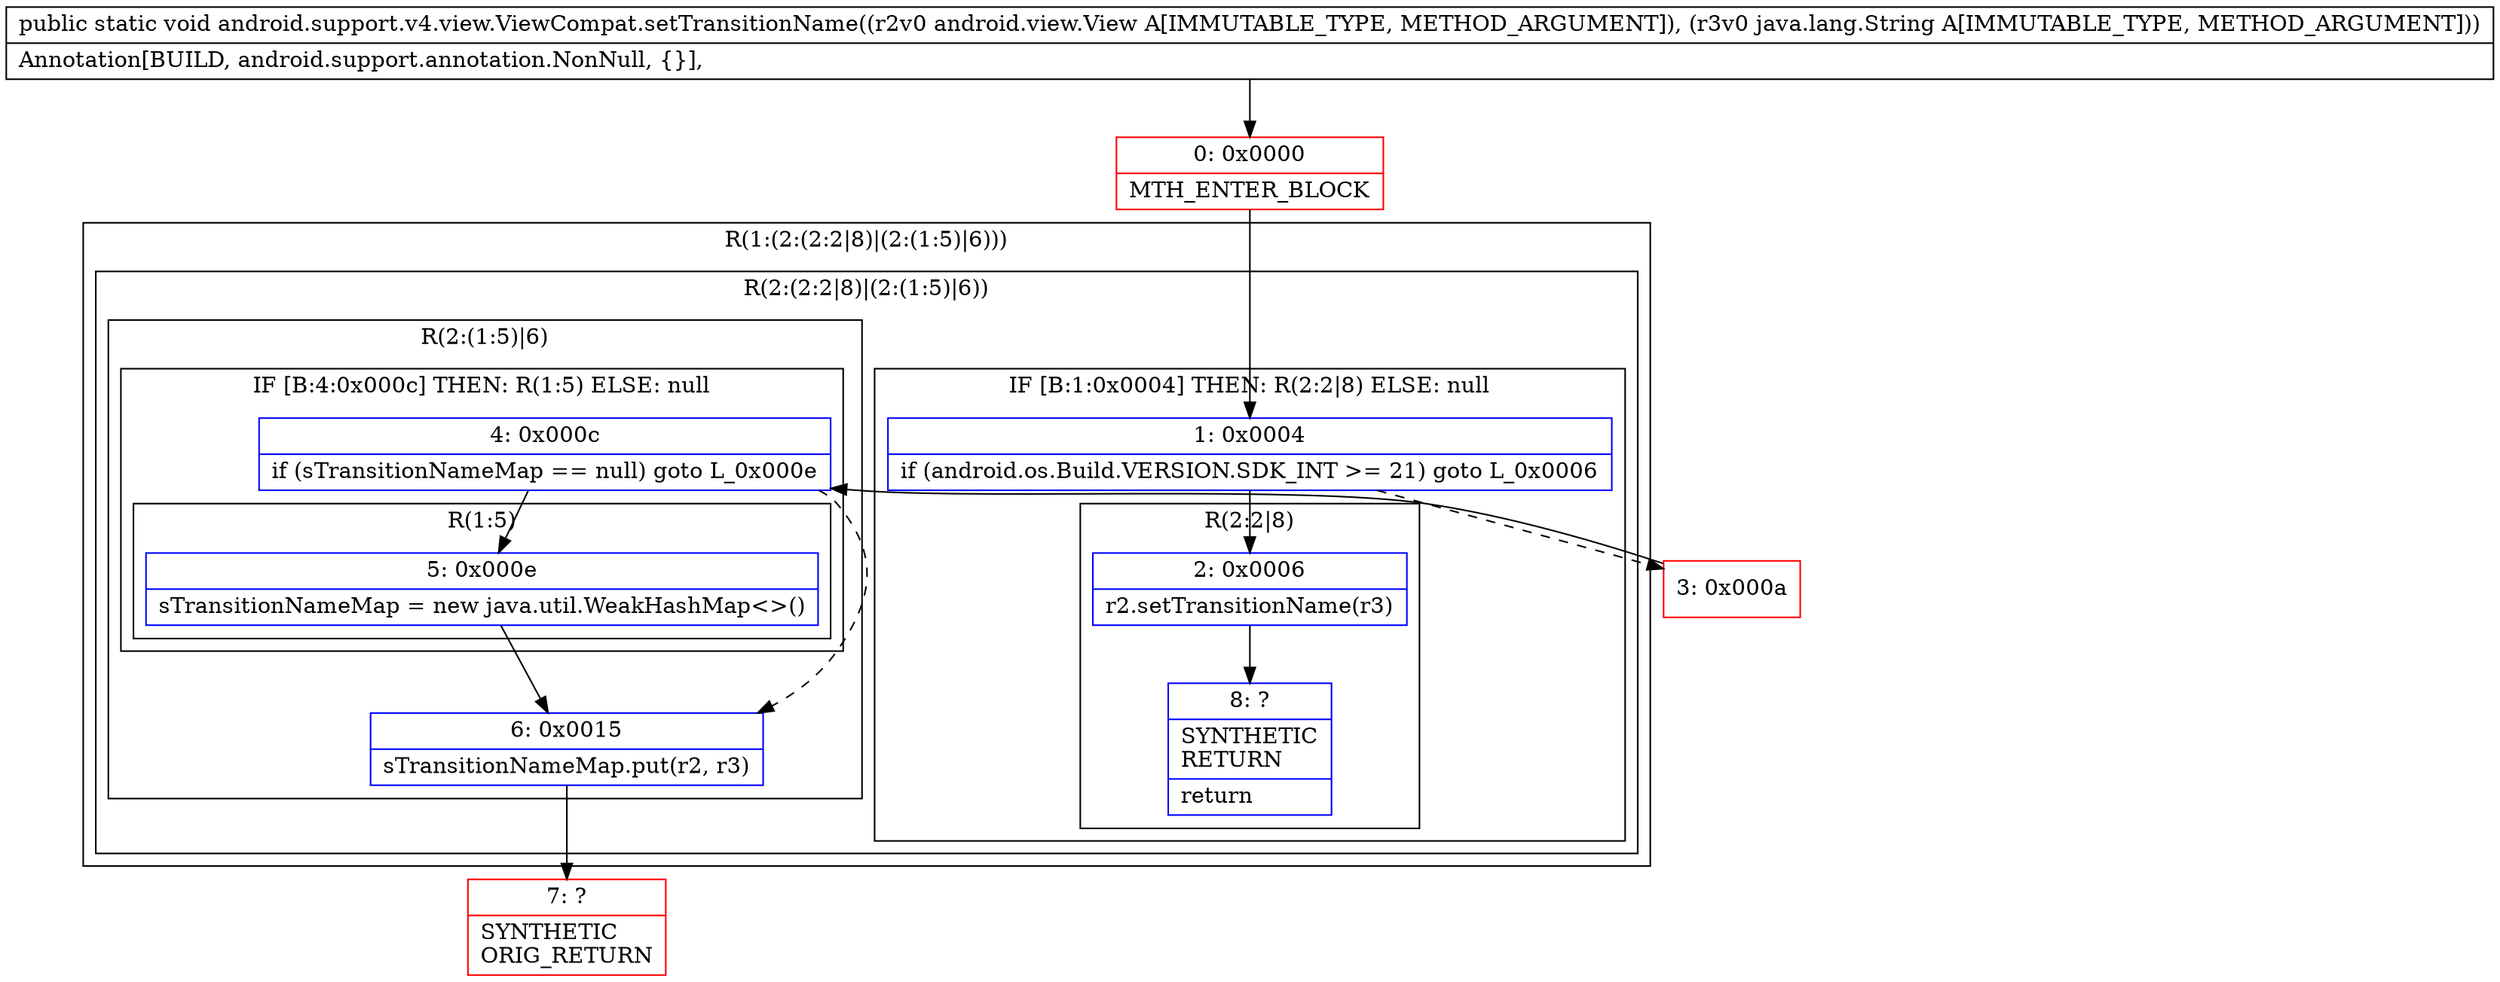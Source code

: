 digraph "CFG forandroid.support.v4.view.ViewCompat.setTransitionName(Landroid\/view\/View;Ljava\/lang\/String;)V" {
subgraph cluster_Region_540634427 {
label = "R(1:(2:(2:2|8)|(2:(1:5)|6)))";
node [shape=record,color=blue];
subgraph cluster_Region_922803282 {
label = "R(2:(2:2|8)|(2:(1:5)|6))";
node [shape=record,color=blue];
subgraph cluster_IfRegion_3909884 {
label = "IF [B:1:0x0004] THEN: R(2:2|8) ELSE: null";
node [shape=record,color=blue];
Node_1 [shape=record,label="{1\:\ 0x0004|if (android.os.Build.VERSION.SDK_INT \>= 21) goto L_0x0006\l}"];
subgraph cluster_Region_286808003 {
label = "R(2:2|8)";
node [shape=record,color=blue];
Node_2 [shape=record,label="{2\:\ 0x0006|r2.setTransitionName(r3)\l}"];
Node_8 [shape=record,label="{8\:\ ?|SYNTHETIC\lRETURN\l|return\l}"];
}
}
subgraph cluster_Region_2057543790 {
label = "R(2:(1:5)|6)";
node [shape=record,color=blue];
subgraph cluster_IfRegion_1274020132 {
label = "IF [B:4:0x000c] THEN: R(1:5) ELSE: null";
node [shape=record,color=blue];
Node_4 [shape=record,label="{4\:\ 0x000c|if (sTransitionNameMap == null) goto L_0x000e\l}"];
subgraph cluster_Region_374418670 {
label = "R(1:5)";
node [shape=record,color=blue];
Node_5 [shape=record,label="{5\:\ 0x000e|sTransitionNameMap = new java.util.WeakHashMap\<\>()\l}"];
}
}
Node_6 [shape=record,label="{6\:\ 0x0015|sTransitionNameMap.put(r2, r3)\l}"];
}
}
}
Node_0 [shape=record,color=red,label="{0\:\ 0x0000|MTH_ENTER_BLOCK\l}"];
Node_3 [shape=record,color=red,label="{3\:\ 0x000a}"];
Node_7 [shape=record,color=red,label="{7\:\ ?|SYNTHETIC\lORIG_RETURN\l}"];
MethodNode[shape=record,label="{public static void android.support.v4.view.ViewCompat.setTransitionName((r2v0 android.view.View A[IMMUTABLE_TYPE, METHOD_ARGUMENT]), (r3v0 java.lang.String A[IMMUTABLE_TYPE, METHOD_ARGUMENT]))  | Annotation[BUILD, android.support.annotation.NonNull, \{\}], \l}"];
MethodNode -> Node_0;
Node_1 -> Node_2;
Node_1 -> Node_3[style=dashed];
Node_2 -> Node_8;
Node_4 -> Node_5;
Node_4 -> Node_6[style=dashed];
Node_5 -> Node_6;
Node_6 -> Node_7;
Node_0 -> Node_1;
Node_3 -> Node_4;
}

